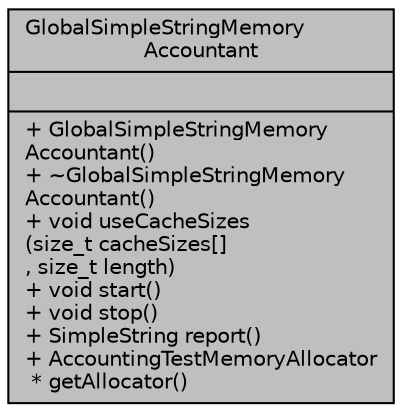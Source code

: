 digraph "GlobalSimpleStringMemoryAccountant"
{
 // LATEX_PDF_SIZE
  edge [fontname="Helvetica",fontsize="10",labelfontname="Helvetica",labelfontsize="10"];
  node [fontname="Helvetica",fontsize="10",shape=record];
  Node1 [label="{GlobalSimpleStringMemory\lAccountant\n||+  GlobalSimpleStringMemory\lAccountant()\l+  ~GlobalSimpleStringMemory\lAccountant()\l+ void useCacheSizes\l(size_t cacheSizes[]\l, size_t length)\l+ void start()\l+ void stop()\l+ SimpleString report()\l+ AccountingTestMemoryAllocator\l * getAllocator()\l}",height=0.2,width=0.4,color="black", fillcolor="grey75", style="filled", fontcolor="black",tooltip=" "];
}
